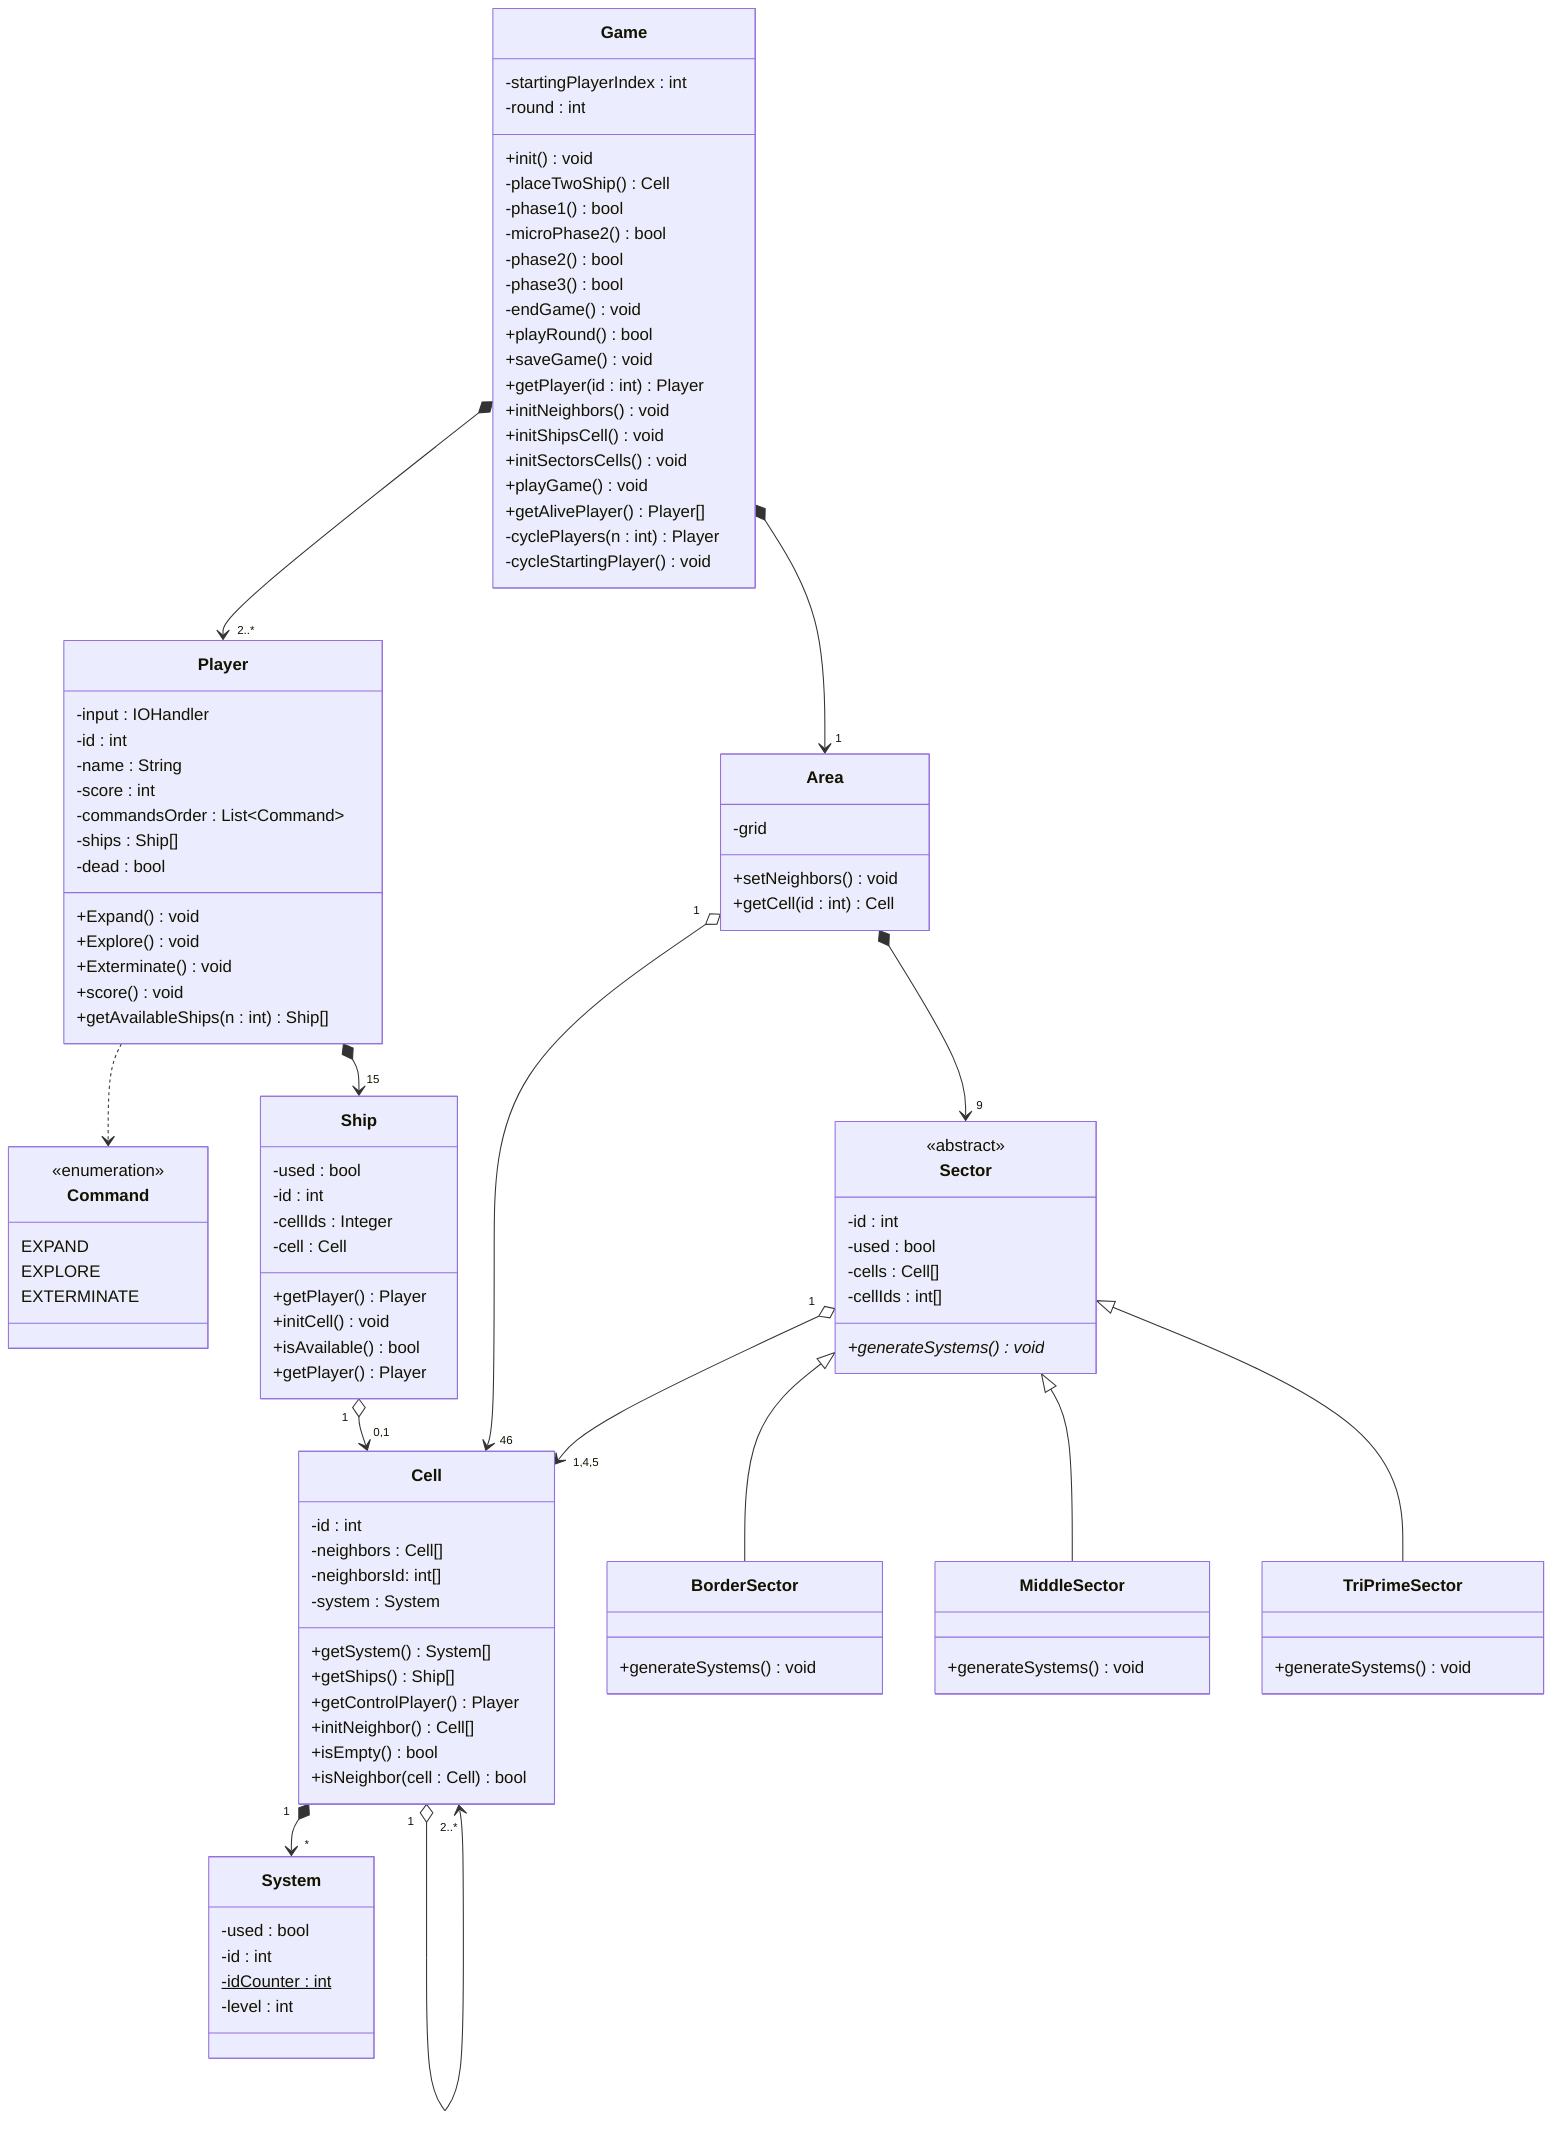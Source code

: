 classDiagram
    class Game {
        -startingPlayerIndex : int
        -round : int
        +init() void
        -placeTwoShip() Cell
        -phase1() bool
        -microPhase2() bool
        -phase2() bool
        -phase3() bool
        -endGame() void
        +playRound() bool
        +saveGame() void
        +getPlayer(id : int) Player
        +initNeighbors() void
        +initShipsCell() void
        +initSectorsCells() void
        +playGame() void
        +getAlivePlayer() Player[]
        -cyclePlayers(n : int) Player
        -cycleStartingPlayer() void
    }
    class Player {
        -input : IOHandler
        -id : int
        -name : String
        -score : int
        -commandsOrder : List~Command~
        -ships : Ship[]
        -dead : bool
        +Expand() void
        +Explore() void
        +Exterminate() void
        +score() void
        +getAvailableShips(n : int) Ship[]
    }
    class Command{
        <<enumeration>>
        EXPAND
        EXPLORE
        EXTERMINATE
    }
    Player ..> Command
    class Area {
        -grid
        +setNeighbors() void
        +getCell(id : int) Cell
    }
    class Sector {
        <<abstract>>
        -id : int
        -used : bool
        -cells : Cell[]
        -cellIds : int[]
        +generateSystems() void*
    }
    class BorderSector {
        +generateSystems() void
    }
    class MiddleSector {
        +generateSystems() void
    }
    class TriPrimeSector {
        +generateSystems() void
    }
    class System {
        -used : bool
        -id : int
        -idCounter : int$
        -level : int
    }
    class Ship {
        -used : bool
        -id : int
        -cellIds : Integer
        -cell : Cell
        +getPlayer() Player
        +initCell() void
        +isAvailable() bool
        +getPlayer() Player
    }
    class Cell {
        -id : int
        -neighbors : Cell[]
        -neighborsId: int[]
        -system : System
        +getSystem() System[]
        +getShips() Ship[]
        +getControlPlayer() Player
        +initNeighbor() Cell[]
        +isEmpty() bool
        +isNeighbor(cell : Cell) bool
    }

    Game *--> "2..*" Player
    Game *--> "1" Area
    Area "1" o--> "46" Cell
    Sector "1" o--> "1,4,5" Cell
    Sector <|-- BorderSector
    Sector <|-- MiddleSector
    Sector <|-- TriPrimeSector
    Cell "1" *--> "*" System
    Player *--> "15" Ship
    Area *--> "9" Sector
    Ship "1" o--> "0,1" Cell
    Cell "1" o--> "2..*" Cell